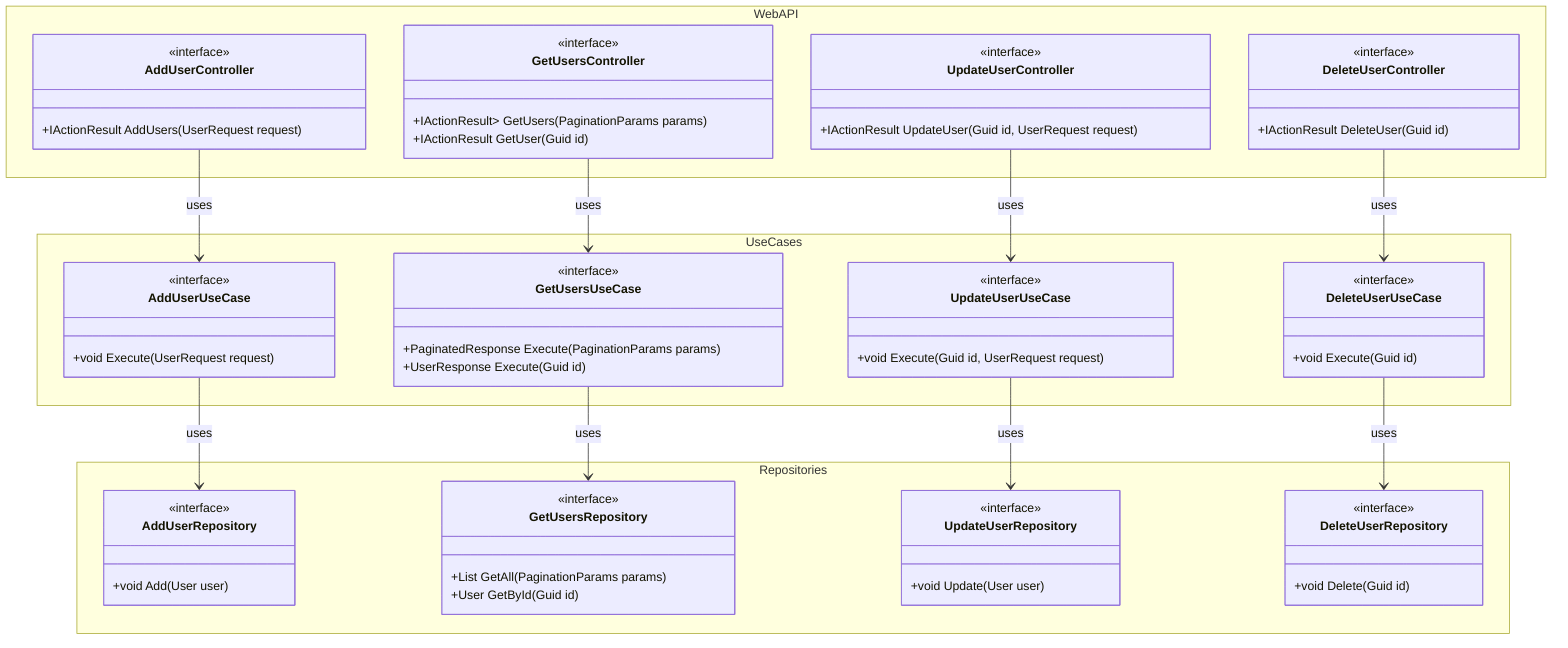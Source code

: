 classDiagram

namespace WebAPI {
        class AddUserController {
        <<interface>>
        +IActionResult AddUsers(UserRequest request)
    }

    class GetUsersController {
        <<interface>>
        +IActionResult<PaginatedResponse<UserResponse>> GetUsers(PaginationParams params)
        +IActionResult<UserResponse> GetUser(Guid id)
    }

    class UpdateUserController {
        <<interface>>
        +IActionResult UpdateUser(Guid id, UserRequest request)
    }

    class DeleteUserController {
        <<interface>>
        +IActionResult DeleteUser(Guid id)
    }
}

namespace UseCases {
    class AddUserUseCase {
        <<interface>>
        +void Execute(UserRequest request)
    }

    class GetUsersUseCase {
        <<interface>>
        +PaginatedResponse<UserResponse> Execute(PaginationParams params)
        +UserResponse Execute(Guid id)
    }

    class UpdateUserUseCase {
        <<interface>>
        +void Execute(Guid id, UserRequest request)
    }

    class DeleteUserUseCase {
        <<interface>>
        +void Execute(Guid id)
    }
}

namespace Repositories {
    class AddUserRepository {
        <<interface>>
        +void Add(User user)
    }
    class GetUsersRepository {
        <<interface>>
        +List<User> GetAll(PaginationParams params)
        +User GetById(Guid id)
    }
    class UpdateUserRepository {
        <<interface>>
        +void Update(User user)
    }
    class DeleteUserRepository {
        <<interface>>
        +void Delete(Guid id)
    }
}

AddUserController --> AddUserUseCase : uses
GetUsersController --> GetUsersUseCase : uses
UpdateUserController --> UpdateUserUseCase : uses
DeleteUserController --> DeleteUserUseCase : uses

AddUserUseCase --> AddUserRepository : uses
GetUsersUseCase --> GetUsersRepository : uses
UpdateUserUseCase --> UpdateUserRepository : uses
DeleteUserUseCase --> DeleteUserRepository : uses
